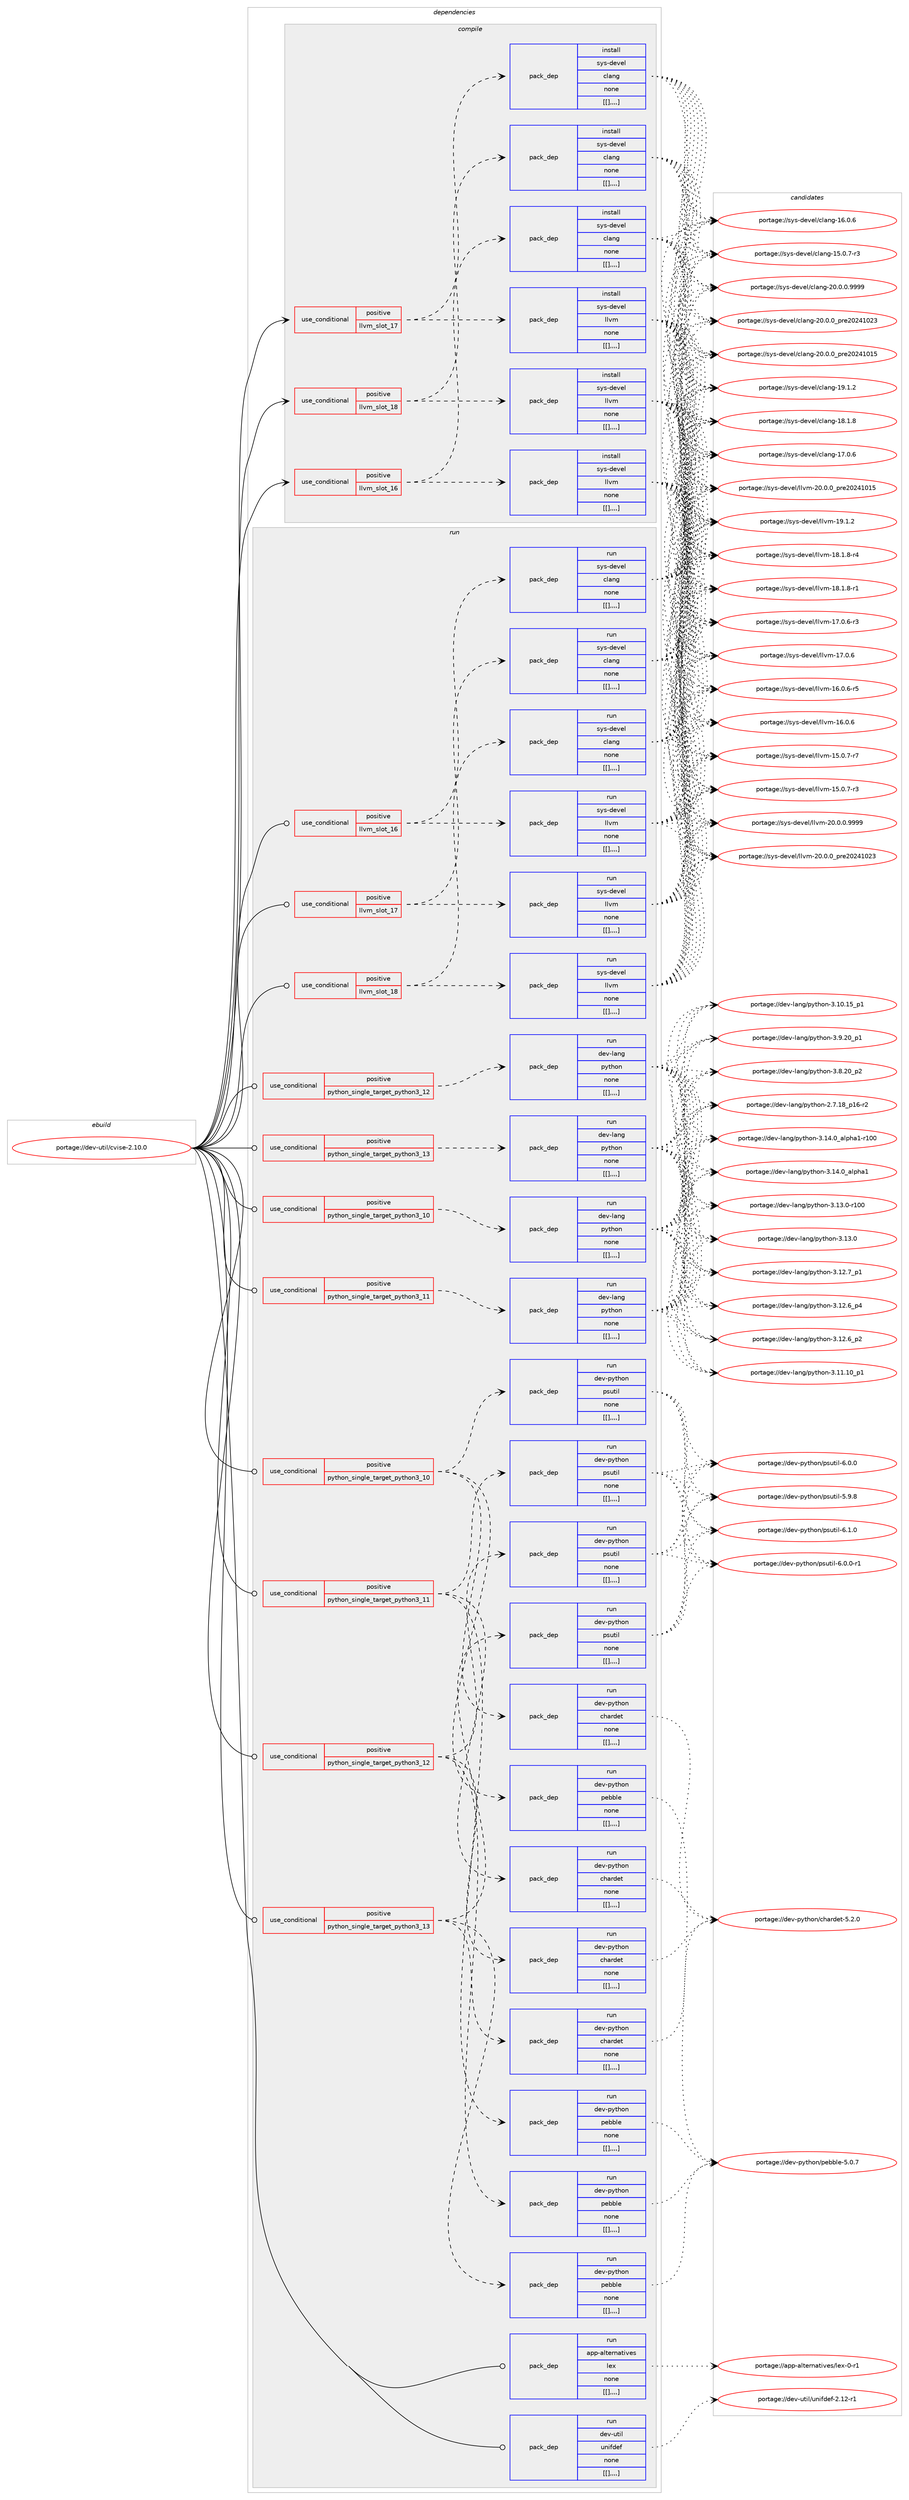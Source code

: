 digraph prolog {

# *************
# Graph options
# *************

newrank=true;
concentrate=true;
compound=true;
graph [rankdir=LR,fontname=Helvetica,fontsize=10,ranksep=1.5];#, ranksep=2.5, nodesep=0.2];
edge  [arrowhead=vee];
node  [fontname=Helvetica,fontsize=10];

# **********
# The ebuild
# **********

subgraph cluster_leftcol {
color=gray;
label=<<i>ebuild</i>>;
id [label="portage://dev-util/cvise-2.10.0", color=red, width=4, href="../dev-util/cvise-2.10.0.svg"];
}

# ****************
# The dependencies
# ****************

subgraph cluster_midcol {
color=gray;
label=<<i>dependencies</i>>;
subgraph cluster_compile {
fillcolor="#eeeeee";
style=filled;
label=<<i>compile</i>>;
subgraph cond64775 {
dependency225641 [label=<<TABLE BORDER="0" CELLBORDER="1" CELLSPACING="0" CELLPADDING="4"><TR><TD ROWSPAN="3" CELLPADDING="10">use_conditional</TD></TR><TR><TD>positive</TD></TR><TR><TD>llvm_slot_16</TD></TR></TABLE>>, shape=none, color=red];
subgraph pack159335 {
dependency225655 [label=<<TABLE BORDER="0" CELLBORDER="1" CELLSPACING="0" CELLPADDING="4" WIDTH="220"><TR><TD ROWSPAN="6" CELLPADDING="30">pack_dep</TD></TR><TR><TD WIDTH="110">install</TD></TR><TR><TD>sys-devel</TD></TR><TR><TD>clang</TD></TR><TR><TD>none</TD></TR><TR><TD>[[],,,,]</TD></TR></TABLE>>, shape=none, color=blue];
}
dependency225641:e -> dependency225655:w [weight=20,style="dashed",arrowhead="vee"];
subgraph pack159356 {
dependency225694 [label=<<TABLE BORDER="0" CELLBORDER="1" CELLSPACING="0" CELLPADDING="4" WIDTH="220"><TR><TD ROWSPAN="6" CELLPADDING="30">pack_dep</TD></TR><TR><TD WIDTH="110">install</TD></TR><TR><TD>sys-devel</TD></TR><TR><TD>llvm</TD></TR><TR><TD>none</TD></TR><TR><TD>[[],,,,]</TD></TR></TABLE>>, shape=none, color=blue];
}
dependency225641:e -> dependency225694:w [weight=20,style="dashed",arrowhead="vee"];
}
id:e -> dependency225641:w [weight=20,style="solid",arrowhead="vee"];
subgraph cond64838 {
dependency225716 [label=<<TABLE BORDER="0" CELLBORDER="1" CELLSPACING="0" CELLPADDING="4"><TR><TD ROWSPAN="3" CELLPADDING="10">use_conditional</TD></TR><TR><TD>positive</TD></TR><TR><TD>llvm_slot_17</TD></TR></TABLE>>, shape=none, color=red];
subgraph pack159401 {
dependency225799 [label=<<TABLE BORDER="0" CELLBORDER="1" CELLSPACING="0" CELLPADDING="4" WIDTH="220"><TR><TD ROWSPAN="6" CELLPADDING="30">pack_dep</TD></TR><TR><TD WIDTH="110">install</TD></TR><TR><TD>sys-devel</TD></TR><TR><TD>clang</TD></TR><TR><TD>none</TD></TR><TR><TD>[[],,,,]</TD></TR></TABLE>>, shape=none, color=blue];
}
dependency225716:e -> dependency225799:w [weight=20,style="dashed",arrowhead="vee"];
subgraph pack159435 {
dependency225829 [label=<<TABLE BORDER="0" CELLBORDER="1" CELLSPACING="0" CELLPADDING="4" WIDTH="220"><TR><TD ROWSPAN="6" CELLPADDING="30">pack_dep</TD></TR><TR><TD WIDTH="110">install</TD></TR><TR><TD>sys-devel</TD></TR><TR><TD>llvm</TD></TR><TR><TD>none</TD></TR><TR><TD>[[],,,,]</TD></TR></TABLE>>, shape=none, color=blue];
}
dependency225716:e -> dependency225829:w [weight=20,style="dashed",arrowhead="vee"];
}
id:e -> dependency225716:w [weight=20,style="solid",arrowhead="vee"];
subgraph cond64892 {
dependency225853 [label=<<TABLE BORDER="0" CELLBORDER="1" CELLSPACING="0" CELLPADDING="4"><TR><TD ROWSPAN="3" CELLPADDING="10">use_conditional</TD></TR><TR><TD>positive</TD></TR><TR><TD>llvm_slot_18</TD></TR></TABLE>>, shape=none, color=red];
subgraph pack159462 {
dependency225874 [label=<<TABLE BORDER="0" CELLBORDER="1" CELLSPACING="0" CELLPADDING="4" WIDTH="220"><TR><TD ROWSPAN="6" CELLPADDING="30">pack_dep</TD></TR><TR><TD WIDTH="110">install</TD></TR><TR><TD>sys-devel</TD></TR><TR><TD>clang</TD></TR><TR><TD>none</TD></TR><TR><TD>[[],,,,]</TD></TR></TABLE>>, shape=none, color=blue];
}
dependency225853:e -> dependency225874:w [weight=20,style="dashed",arrowhead="vee"];
subgraph pack159506 {
dependency225952 [label=<<TABLE BORDER="0" CELLBORDER="1" CELLSPACING="0" CELLPADDING="4" WIDTH="220"><TR><TD ROWSPAN="6" CELLPADDING="30">pack_dep</TD></TR><TR><TD WIDTH="110">install</TD></TR><TR><TD>sys-devel</TD></TR><TR><TD>llvm</TD></TR><TR><TD>none</TD></TR><TR><TD>[[],,,,]</TD></TR></TABLE>>, shape=none, color=blue];
}
dependency225853:e -> dependency225952:w [weight=20,style="dashed",arrowhead="vee"];
}
id:e -> dependency225853:w [weight=20,style="solid",arrowhead="vee"];
}
subgraph cluster_compileandrun {
fillcolor="#eeeeee";
style=filled;
label=<<i>compile and run</i>>;
}
subgraph cluster_run {
fillcolor="#eeeeee";
style=filled;
label=<<i>run</i>>;
subgraph cond64945 {
dependency225999 [label=<<TABLE BORDER="0" CELLBORDER="1" CELLSPACING="0" CELLPADDING="4"><TR><TD ROWSPAN="3" CELLPADDING="10">use_conditional</TD></TR><TR><TD>positive</TD></TR><TR><TD>llvm_slot_16</TD></TR></TABLE>>, shape=none, color=red];
subgraph pack159550 {
dependency226003 [label=<<TABLE BORDER="0" CELLBORDER="1" CELLSPACING="0" CELLPADDING="4" WIDTH="220"><TR><TD ROWSPAN="6" CELLPADDING="30">pack_dep</TD></TR><TR><TD WIDTH="110">run</TD></TR><TR><TD>sys-devel</TD></TR><TR><TD>clang</TD></TR><TR><TD>none</TD></TR><TR><TD>[[],,,,]</TD></TR></TABLE>>, shape=none, color=blue];
}
dependency225999:e -> dependency226003:w [weight=20,style="dashed",arrowhead="vee"];
subgraph pack159569 {
dependency226018 [label=<<TABLE BORDER="0" CELLBORDER="1" CELLSPACING="0" CELLPADDING="4" WIDTH="220"><TR><TD ROWSPAN="6" CELLPADDING="30">pack_dep</TD></TR><TR><TD WIDTH="110">run</TD></TR><TR><TD>sys-devel</TD></TR><TR><TD>llvm</TD></TR><TR><TD>none</TD></TR><TR><TD>[[],,,,]</TD></TR></TABLE>>, shape=none, color=blue];
}
dependency225999:e -> dependency226018:w [weight=20,style="dashed",arrowhead="vee"];
}
id:e -> dependency225999:w [weight=20,style="solid",arrowhead="odot"];
subgraph cond64960 {
dependency226038 [label=<<TABLE BORDER="0" CELLBORDER="1" CELLSPACING="0" CELLPADDING="4"><TR><TD ROWSPAN="3" CELLPADDING="10">use_conditional</TD></TR><TR><TD>positive</TD></TR><TR><TD>llvm_slot_17</TD></TR></TABLE>>, shape=none, color=red];
subgraph pack159583 {
dependency226040 [label=<<TABLE BORDER="0" CELLBORDER="1" CELLSPACING="0" CELLPADDING="4" WIDTH="220"><TR><TD ROWSPAN="6" CELLPADDING="30">pack_dep</TD></TR><TR><TD WIDTH="110">run</TD></TR><TR><TD>sys-devel</TD></TR><TR><TD>clang</TD></TR><TR><TD>none</TD></TR><TR><TD>[[],,,,]</TD></TR></TABLE>>, shape=none, color=blue];
}
dependency226038:e -> dependency226040:w [weight=20,style="dashed",arrowhead="vee"];
subgraph pack159587 {
dependency226068 [label=<<TABLE BORDER="0" CELLBORDER="1" CELLSPACING="0" CELLPADDING="4" WIDTH="220"><TR><TD ROWSPAN="6" CELLPADDING="30">pack_dep</TD></TR><TR><TD WIDTH="110">run</TD></TR><TR><TD>sys-devel</TD></TR><TR><TD>llvm</TD></TR><TR><TD>none</TD></TR><TR><TD>[[],,,,]</TD></TR></TABLE>>, shape=none, color=blue];
}
dependency226038:e -> dependency226068:w [weight=20,style="dashed",arrowhead="vee"];
}
id:e -> dependency226038:w [weight=20,style="solid",arrowhead="odot"];
subgraph cond64975 {
dependency226127 [label=<<TABLE BORDER="0" CELLBORDER="1" CELLSPACING="0" CELLPADDING="4"><TR><TD ROWSPAN="3" CELLPADDING="10">use_conditional</TD></TR><TR><TD>positive</TD></TR><TR><TD>llvm_slot_18</TD></TR></TABLE>>, shape=none, color=red];
subgraph pack159659 {
dependency226161 [label=<<TABLE BORDER="0" CELLBORDER="1" CELLSPACING="0" CELLPADDING="4" WIDTH="220"><TR><TD ROWSPAN="6" CELLPADDING="30">pack_dep</TD></TR><TR><TD WIDTH="110">run</TD></TR><TR><TD>sys-devel</TD></TR><TR><TD>clang</TD></TR><TR><TD>none</TD></TR><TR><TD>[[],,,,]</TD></TR></TABLE>>, shape=none, color=blue];
}
dependency226127:e -> dependency226161:w [weight=20,style="dashed",arrowhead="vee"];
subgraph pack159697 {
dependency226226 [label=<<TABLE BORDER="0" CELLBORDER="1" CELLSPACING="0" CELLPADDING="4" WIDTH="220"><TR><TD ROWSPAN="6" CELLPADDING="30">pack_dep</TD></TR><TR><TD WIDTH="110">run</TD></TR><TR><TD>sys-devel</TD></TR><TR><TD>llvm</TD></TR><TR><TD>none</TD></TR><TR><TD>[[],,,,]</TD></TR></TABLE>>, shape=none, color=blue];
}
dependency226127:e -> dependency226226:w [weight=20,style="dashed",arrowhead="vee"];
}
id:e -> dependency226127:w [weight=20,style="solid",arrowhead="odot"];
subgraph cond65017 {
dependency226233 [label=<<TABLE BORDER="0" CELLBORDER="1" CELLSPACING="0" CELLPADDING="4"><TR><TD ROWSPAN="3" CELLPADDING="10">use_conditional</TD></TR><TR><TD>positive</TD></TR><TR><TD>python_single_target_python3_10</TD></TR></TABLE>>, shape=none, color=red];
subgraph pack159725 {
dependency226306 [label=<<TABLE BORDER="0" CELLBORDER="1" CELLSPACING="0" CELLPADDING="4" WIDTH="220"><TR><TD ROWSPAN="6" CELLPADDING="30">pack_dep</TD></TR><TR><TD WIDTH="110">run</TD></TR><TR><TD>dev-lang</TD></TR><TR><TD>python</TD></TR><TR><TD>none</TD></TR><TR><TD>[[],,,,]</TD></TR></TABLE>>, shape=none, color=blue];
}
dependency226233:e -> dependency226306:w [weight=20,style="dashed",arrowhead="vee"];
}
id:e -> dependency226233:w [weight=20,style="solid",arrowhead="odot"];
subgraph cond65047 {
dependency226324 [label=<<TABLE BORDER="0" CELLBORDER="1" CELLSPACING="0" CELLPADDING="4"><TR><TD ROWSPAN="3" CELLPADDING="10">use_conditional</TD></TR><TR><TD>positive</TD></TR><TR><TD>python_single_target_python3_10</TD></TR></TABLE>>, shape=none, color=red];
subgraph pack159770 {
dependency226332 [label=<<TABLE BORDER="0" CELLBORDER="1" CELLSPACING="0" CELLPADDING="4" WIDTH="220"><TR><TD ROWSPAN="6" CELLPADDING="30">pack_dep</TD></TR><TR><TD WIDTH="110">run</TD></TR><TR><TD>dev-python</TD></TR><TR><TD>chardet</TD></TR><TR><TD>none</TD></TR><TR><TD>[[],,,,]</TD></TR></TABLE>>, shape=none, color=blue];
}
dependency226324:e -> dependency226332:w [weight=20,style="dashed",arrowhead="vee"];
subgraph pack159774 {
dependency226352 [label=<<TABLE BORDER="0" CELLBORDER="1" CELLSPACING="0" CELLPADDING="4" WIDTH="220"><TR><TD ROWSPAN="6" CELLPADDING="30">pack_dep</TD></TR><TR><TD WIDTH="110">run</TD></TR><TR><TD>dev-python</TD></TR><TR><TD>pebble</TD></TR><TR><TD>none</TD></TR><TR><TD>[[],,,,]</TD></TR></TABLE>>, shape=none, color=blue];
}
dependency226324:e -> dependency226352:w [weight=20,style="dashed",arrowhead="vee"];
subgraph pack159790 {
dependency226361 [label=<<TABLE BORDER="0" CELLBORDER="1" CELLSPACING="0" CELLPADDING="4" WIDTH="220"><TR><TD ROWSPAN="6" CELLPADDING="30">pack_dep</TD></TR><TR><TD WIDTH="110">run</TD></TR><TR><TD>dev-python</TD></TR><TR><TD>psutil</TD></TR><TR><TD>none</TD></TR><TR><TD>[[],,,,]</TD></TR></TABLE>>, shape=none, color=blue];
}
dependency226324:e -> dependency226361:w [weight=20,style="dashed",arrowhead="vee"];
}
id:e -> dependency226324:w [weight=20,style="solid",arrowhead="odot"];
subgraph cond65067 {
dependency226366 [label=<<TABLE BORDER="0" CELLBORDER="1" CELLSPACING="0" CELLPADDING="4"><TR><TD ROWSPAN="3" CELLPADDING="10">use_conditional</TD></TR><TR><TD>positive</TD></TR><TR><TD>python_single_target_python3_11</TD></TR></TABLE>>, shape=none, color=red];
subgraph pack159797 {
dependency226399 [label=<<TABLE BORDER="0" CELLBORDER="1" CELLSPACING="0" CELLPADDING="4" WIDTH="220"><TR><TD ROWSPAN="6" CELLPADDING="30">pack_dep</TD></TR><TR><TD WIDTH="110">run</TD></TR><TR><TD>dev-lang</TD></TR><TR><TD>python</TD></TR><TR><TD>none</TD></TR><TR><TD>[[],,,,]</TD></TR></TABLE>>, shape=none, color=blue];
}
dependency226366:e -> dependency226399:w [weight=20,style="dashed",arrowhead="vee"];
}
id:e -> dependency226366:w [weight=20,style="solid",arrowhead="odot"];
subgraph cond65082 {
dependency226405 [label=<<TABLE BORDER="0" CELLBORDER="1" CELLSPACING="0" CELLPADDING="4"><TR><TD ROWSPAN="3" CELLPADDING="10">use_conditional</TD></TR><TR><TD>positive</TD></TR><TR><TD>python_single_target_python3_11</TD></TR></TABLE>>, shape=none, color=red];
subgraph pack159825 {
dependency226421 [label=<<TABLE BORDER="0" CELLBORDER="1" CELLSPACING="0" CELLPADDING="4" WIDTH="220"><TR><TD ROWSPAN="6" CELLPADDING="30">pack_dep</TD></TR><TR><TD WIDTH="110">run</TD></TR><TR><TD>dev-python</TD></TR><TR><TD>chardet</TD></TR><TR><TD>none</TD></TR><TR><TD>[[],,,,]</TD></TR></TABLE>>, shape=none, color=blue];
}
dependency226405:e -> dependency226421:w [weight=20,style="dashed",arrowhead="vee"];
subgraph pack159948 {
dependency226642 [label=<<TABLE BORDER="0" CELLBORDER="1" CELLSPACING="0" CELLPADDING="4" WIDTH="220"><TR><TD ROWSPAN="6" CELLPADDING="30">pack_dep</TD></TR><TR><TD WIDTH="110">run</TD></TR><TR><TD>dev-python</TD></TR><TR><TD>pebble</TD></TR><TR><TD>none</TD></TR><TR><TD>[[],,,,]</TD></TR></TABLE>>, shape=none, color=blue];
}
dependency226405:e -> dependency226642:w [weight=20,style="dashed",arrowhead="vee"];
subgraph pack160076 {
dependency226790 [label=<<TABLE BORDER="0" CELLBORDER="1" CELLSPACING="0" CELLPADDING="4" WIDTH="220"><TR><TD ROWSPAN="6" CELLPADDING="30">pack_dep</TD></TR><TR><TD WIDTH="110">run</TD></TR><TR><TD>dev-python</TD></TR><TR><TD>psutil</TD></TR><TR><TD>none</TD></TR><TR><TD>[[],,,,]</TD></TR></TABLE>>, shape=none, color=blue];
}
dependency226405:e -> dependency226790:w [weight=20,style="dashed",arrowhead="vee"];
}
id:e -> dependency226405:w [weight=20,style="solid",arrowhead="odot"];
subgraph cond65202 {
dependency226794 [label=<<TABLE BORDER="0" CELLBORDER="1" CELLSPACING="0" CELLPADDING="4"><TR><TD ROWSPAN="3" CELLPADDING="10">use_conditional</TD></TR><TR><TD>positive</TD></TR><TR><TD>python_single_target_python3_12</TD></TR></TABLE>>, shape=none, color=red];
subgraph pack160091 {
dependency226822 [label=<<TABLE BORDER="0" CELLBORDER="1" CELLSPACING="0" CELLPADDING="4" WIDTH="220"><TR><TD ROWSPAN="6" CELLPADDING="30">pack_dep</TD></TR><TR><TD WIDTH="110">run</TD></TR><TR><TD>dev-lang</TD></TR><TR><TD>python</TD></TR><TR><TD>none</TD></TR><TR><TD>[[],,,,]</TD></TR></TABLE>>, shape=none, color=blue];
}
dependency226794:e -> dependency226822:w [weight=20,style="dashed",arrowhead="vee"];
}
id:e -> dependency226794:w [weight=20,style="solid",arrowhead="odot"];
subgraph cond65213 {
dependency226896 [label=<<TABLE BORDER="0" CELLBORDER="1" CELLSPACING="0" CELLPADDING="4"><TR><TD ROWSPAN="3" CELLPADDING="10">use_conditional</TD></TR><TR><TD>positive</TD></TR><TR><TD>python_single_target_python3_12</TD></TR></TABLE>>, shape=none, color=red];
subgraph pack160185 {
dependency226945 [label=<<TABLE BORDER="0" CELLBORDER="1" CELLSPACING="0" CELLPADDING="4" WIDTH="220"><TR><TD ROWSPAN="6" CELLPADDING="30">pack_dep</TD></TR><TR><TD WIDTH="110">run</TD></TR><TR><TD>dev-python</TD></TR><TR><TD>chardet</TD></TR><TR><TD>none</TD></TR><TR><TD>[[],,,,]</TD></TR></TABLE>>, shape=none, color=blue];
}
dependency226896:e -> dependency226945:w [weight=20,style="dashed",arrowhead="vee"];
subgraph pack160189 {
dependency226951 [label=<<TABLE BORDER="0" CELLBORDER="1" CELLSPACING="0" CELLPADDING="4" WIDTH="220"><TR><TD ROWSPAN="6" CELLPADDING="30">pack_dep</TD></TR><TR><TD WIDTH="110">run</TD></TR><TR><TD>dev-python</TD></TR><TR><TD>pebble</TD></TR><TR><TD>none</TD></TR><TR><TD>[[],,,,]</TD></TR></TABLE>>, shape=none, color=blue];
}
dependency226896:e -> dependency226951:w [weight=20,style="dashed",arrowhead="vee"];
subgraph pack160194 {
dependency227007 [label=<<TABLE BORDER="0" CELLBORDER="1" CELLSPACING="0" CELLPADDING="4" WIDTH="220"><TR><TD ROWSPAN="6" CELLPADDING="30">pack_dep</TD></TR><TR><TD WIDTH="110">run</TD></TR><TR><TD>dev-python</TD></TR><TR><TD>psutil</TD></TR><TR><TD>none</TD></TR><TR><TD>[[],,,,]</TD></TR></TABLE>>, shape=none, color=blue];
}
dependency226896:e -> dependency227007:w [weight=20,style="dashed",arrowhead="vee"];
}
id:e -> dependency226896:w [weight=20,style="solid",arrowhead="odot"];
subgraph cond65279 {
dependency227030 [label=<<TABLE BORDER="0" CELLBORDER="1" CELLSPACING="0" CELLPADDING="4"><TR><TD ROWSPAN="3" CELLPADDING="10">use_conditional</TD></TR><TR><TD>positive</TD></TR><TR><TD>python_single_target_python3_13</TD></TR></TABLE>>, shape=none, color=red];
subgraph pack160256 {
dependency227103 [label=<<TABLE BORDER="0" CELLBORDER="1" CELLSPACING="0" CELLPADDING="4" WIDTH="220"><TR><TD ROWSPAN="6" CELLPADDING="30">pack_dep</TD></TR><TR><TD WIDTH="110">run</TD></TR><TR><TD>dev-lang</TD></TR><TR><TD>python</TD></TR><TR><TD>none</TD></TR><TR><TD>[[],,,,]</TD></TR></TABLE>>, shape=none, color=blue];
}
dependency227030:e -> dependency227103:w [weight=20,style="dashed",arrowhead="vee"];
}
id:e -> dependency227030:w [weight=20,style="solid",arrowhead="odot"];
subgraph cond65317 {
dependency227106 [label=<<TABLE BORDER="0" CELLBORDER="1" CELLSPACING="0" CELLPADDING="4"><TR><TD ROWSPAN="3" CELLPADDING="10">use_conditional</TD></TR><TR><TD>positive</TD></TR><TR><TD>python_single_target_python3_13</TD></TR></TABLE>>, shape=none, color=red];
subgraph pack160305 {
dependency227166 [label=<<TABLE BORDER="0" CELLBORDER="1" CELLSPACING="0" CELLPADDING="4" WIDTH="220"><TR><TD ROWSPAN="6" CELLPADDING="30">pack_dep</TD></TR><TR><TD WIDTH="110">run</TD></TR><TR><TD>dev-python</TD></TR><TR><TD>chardet</TD></TR><TR><TD>none</TD></TR><TR><TD>[[],,,,]</TD></TR></TABLE>>, shape=none, color=blue];
}
dependency227106:e -> dependency227166:w [weight=20,style="dashed",arrowhead="vee"];
subgraph pack160333 {
dependency227172 [label=<<TABLE BORDER="0" CELLBORDER="1" CELLSPACING="0" CELLPADDING="4" WIDTH="220"><TR><TD ROWSPAN="6" CELLPADDING="30">pack_dep</TD></TR><TR><TD WIDTH="110">run</TD></TR><TR><TD>dev-python</TD></TR><TR><TD>pebble</TD></TR><TR><TD>none</TD></TR><TR><TD>[[],,,,]</TD></TR></TABLE>>, shape=none, color=blue];
}
dependency227106:e -> dependency227172:w [weight=20,style="dashed",arrowhead="vee"];
subgraph pack160336 {
dependency227196 [label=<<TABLE BORDER="0" CELLBORDER="1" CELLSPACING="0" CELLPADDING="4" WIDTH="220"><TR><TD ROWSPAN="6" CELLPADDING="30">pack_dep</TD></TR><TR><TD WIDTH="110">run</TD></TR><TR><TD>dev-python</TD></TR><TR><TD>psutil</TD></TR><TR><TD>none</TD></TR><TR><TD>[[],,,,]</TD></TR></TABLE>>, shape=none, color=blue];
}
dependency227106:e -> dependency227196:w [weight=20,style="dashed",arrowhead="vee"];
}
id:e -> dependency227106:w [weight=20,style="solid",arrowhead="odot"];
subgraph pack160350 {
dependency227250 [label=<<TABLE BORDER="0" CELLBORDER="1" CELLSPACING="0" CELLPADDING="4" WIDTH="220"><TR><TD ROWSPAN="6" CELLPADDING="30">pack_dep</TD></TR><TR><TD WIDTH="110">run</TD></TR><TR><TD>app-alternatives</TD></TR><TR><TD>lex</TD></TR><TR><TD>none</TD></TR><TR><TD>[[],,,,]</TD></TR></TABLE>>, shape=none, color=blue];
}
id:e -> dependency227250:w [weight=20,style="solid",arrowhead="odot"];
subgraph pack160395 {
dependency227265 [label=<<TABLE BORDER="0" CELLBORDER="1" CELLSPACING="0" CELLPADDING="4" WIDTH="220"><TR><TD ROWSPAN="6" CELLPADDING="30">pack_dep</TD></TR><TR><TD WIDTH="110">run</TD></TR><TR><TD>dev-util</TD></TR><TR><TD>unifdef</TD></TR><TR><TD>none</TD></TR><TR><TD>[[],,,,]</TD></TR></TABLE>>, shape=none, color=blue];
}
id:e -> dependency227265:w [weight=20,style="solid",arrowhead="odot"];
}
}

# **************
# The candidates
# **************

subgraph cluster_choices {
rank=same;
color=gray;
label=<<i>candidates</i>>;

subgraph choice160042 {
color=black;
nodesep=1;
choice11512111545100101118101108479910897110103455048464846484657575757 [label="portage://sys-devel/clang-20.0.0.9999", color=red, width=4,href="../sys-devel/clang-20.0.0.9999.svg"];
choice1151211154510010111810110847991089711010345504846484648951121141015048505249485051 [label="portage://sys-devel/clang-20.0.0_pre20241023", color=red, width=4,href="../sys-devel/clang-20.0.0_pre20241023.svg"];
choice1151211154510010111810110847991089711010345504846484648951121141015048505249484953 [label="portage://sys-devel/clang-20.0.0_pre20241015", color=red, width=4,href="../sys-devel/clang-20.0.0_pre20241015.svg"];
choice1151211154510010111810110847991089711010345495746494650 [label="portage://sys-devel/clang-19.1.2", color=red, width=4,href="../sys-devel/clang-19.1.2.svg"];
choice1151211154510010111810110847991089711010345495646494656 [label="portage://sys-devel/clang-18.1.8", color=red, width=4,href="../sys-devel/clang-18.1.8.svg"];
choice1151211154510010111810110847991089711010345495546484654 [label="portage://sys-devel/clang-17.0.6", color=red, width=4,href="../sys-devel/clang-17.0.6.svg"];
choice1151211154510010111810110847991089711010345495446484654 [label="portage://sys-devel/clang-16.0.6", color=red, width=4,href="../sys-devel/clang-16.0.6.svg"];
choice11512111545100101118101108479910897110103454953464846554511451 [label="portage://sys-devel/clang-15.0.7-r3", color=red, width=4,href="../sys-devel/clang-15.0.7-r3.svg"];
dependency225655:e -> choice11512111545100101118101108479910897110103455048464846484657575757:w [style=dotted,weight="100"];
dependency225655:e -> choice1151211154510010111810110847991089711010345504846484648951121141015048505249485051:w [style=dotted,weight="100"];
dependency225655:e -> choice1151211154510010111810110847991089711010345504846484648951121141015048505249484953:w [style=dotted,weight="100"];
dependency225655:e -> choice1151211154510010111810110847991089711010345495746494650:w [style=dotted,weight="100"];
dependency225655:e -> choice1151211154510010111810110847991089711010345495646494656:w [style=dotted,weight="100"];
dependency225655:e -> choice1151211154510010111810110847991089711010345495546484654:w [style=dotted,weight="100"];
dependency225655:e -> choice1151211154510010111810110847991089711010345495446484654:w [style=dotted,weight="100"];
dependency225655:e -> choice11512111545100101118101108479910897110103454953464846554511451:w [style=dotted,weight="100"];
}
subgraph choice160044 {
color=black;
nodesep=1;
choice1151211154510010111810110847108108118109455048464846484657575757 [label="portage://sys-devel/llvm-20.0.0.9999", color=red, width=4,href="../sys-devel/llvm-20.0.0.9999.svg"];
choice115121115451001011181011084710810811810945504846484648951121141015048505249485051 [label="portage://sys-devel/llvm-20.0.0_pre20241023", color=red, width=4,href="../sys-devel/llvm-20.0.0_pre20241023.svg"];
choice115121115451001011181011084710810811810945504846484648951121141015048505249484953 [label="portage://sys-devel/llvm-20.0.0_pre20241015", color=red, width=4,href="../sys-devel/llvm-20.0.0_pre20241015.svg"];
choice115121115451001011181011084710810811810945495746494650 [label="portage://sys-devel/llvm-19.1.2", color=red, width=4,href="../sys-devel/llvm-19.1.2.svg"];
choice1151211154510010111810110847108108118109454956464946564511452 [label="portage://sys-devel/llvm-18.1.8-r4", color=red, width=4,href="../sys-devel/llvm-18.1.8-r4.svg"];
choice1151211154510010111810110847108108118109454956464946564511449 [label="portage://sys-devel/llvm-18.1.8-r1", color=red, width=4,href="../sys-devel/llvm-18.1.8-r1.svg"];
choice1151211154510010111810110847108108118109454955464846544511451 [label="portage://sys-devel/llvm-17.0.6-r3", color=red, width=4,href="../sys-devel/llvm-17.0.6-r3.svg"];
choice115121115451001011181011084710810811810945495546484654 [label="portage://sys-devel/llvm-17.0.6", color=red, width=4,href="../sys-devel/llvm-17.0.6.svg"];
choice1151211154510010111810110847108108118109454954464846544511453 [label="portage://sys-devel/llvm-16.0.6-r5", color=red, width=4,href="../sys-devel/llvm-16.0.6-r5.svg"];
choice115121115451001011181011084710810811810945495446484654 [label="portage://sys-devel/llvm-16.0.6", color=red, width=4,href="../sys-devel/llvm-16.0.6.svg"];
choice1151211154510010111810110847108108118109454953464846554511455 [label="portage://sys-devel/llvm-15.0.7-r7", color=red, width=4,href="../sys-devel/llvm-15.0.7-r7.svg"];
choice1151211154510010111810110847108108118109454953464846554511451 [label="portage://sys-devel/llvm-15.0.7-r3", color=red, width=4,href="../sys-devel/llvm-15.0.7-r3.svg"];
dependency225694:e -> choice1151211154510010111810110847108108118109455048464846484657575757:w [style=dotted,weight="100"];
dependency225694:e -> choice115121115451001011181011084710810811810945504846484648951121141015048505249485051:w [style=dotted,weight="100"];
dependency225694:e -> choice115121115451001011181011084710810811810945504846484648951121141015048505249484953:w [style=dotted,weight="100"];
dependency225694:e -> choice115121115451001011181011084710810811810945495746494650:w [style=dotted,weight="100"];
dependency225694:e -> choice1151211154510010111810110847108108118109454956464946564511452:w [style=dotted,weight="100"];
dependency225694:e -> choice1151211154510010111810110847108108118109454956464946564511449:w [style=dotted,weight="100"];
dependency225694:e -> choice1151211154510010111810110847108108118109454955464846544511451:w [style=dotted,weight="100"];
dependency225694:e -> choice115121115451001011181011084710810811810945495546484654:w [style=dotted,weight="100"];
dependency225694:e -> choice1151211154510010111810110847108108118109454954464846544511453:w [style=dotted,weight="100"];
dependency225694:e -> choice115121115451001011181011084710810811810945495446484654:w [style=dotted,weight="100"];
dependency225694:e -> choice1151211154510010111810110847108108118109454953464846554511455:w [style=dotted,weight="100"];
dependency225694:e -> choice1151211154510010111810110847108108118109454953464846554511451:w [style=dotted,weight="100"];
}
subgraph choice160059 {
color=black;
nodesep=1;
choice11512111545100101118101108479910897110103455048464846484657575757 [label="portage://sys-devel/clang-20.0.0.9999", color=red, width=4,href="../sys-devel/clang-20.0.0.9999.svg"];
choice1151211154510010111810110847991089711010345504846484648951121141015048505249485051 [label="portage://sys-devel/clang-20.0.0_pre20241023", color=red, width=4,href="../sys-devel/clang-20.0.0_pre20241023.svg"];
choice1151211154510010111810110847991089711010345504846484648951121141015048505249484953 [label="portage://sys-devel/clang-20.0.0_pre20241015", color=red, width=4,href="../sys-devel/clang-20.0.0_pre20241015.svg"];
choice1151211154510010111810110847991089711010345495746494650 [label="portage://sys-devel/clang-19.1.2", color=red, width=4,href="../sys-devel/clang-19.1.2.svg"];
choice1151211154510010111810110847991089711010345495646494656 [label="portage://sys-devel/clang-18.1.8", color=red, width=4,href="../sys-devel/clang-18.1.8.svg"];
choice1151211154510010111810110847991089711010345495546484654 [label="portage://sys-devel/clang-17.0.6", color=red, width=4,href="../sys-devel/clang-17.0.6.svg"];
choice1151211154510010111810110847991089711010345495446484654 [label="portage://sys-devel/clang-16.0.6", color=red, width=4,href="../sys-devel/clang-16.0.6.svg"];
choice11512111545100101118101108479910897110103454953464846554511451 [label="portage://sys-devel/clang-15.0.7-r3", color=red, width=4,href="../sys-devel/clang-15.0.7-r3.svg"];
dependency225799:e -> choice11512111545100101118101108479910897110103455048464846484657575757:w [style=dotted,weight="100"];
dependency225799:e -> choice1151211154510010111810110847991089711010345504846484648951121141015048505249485051:w [style=dotted,weight="100"];
dependency225799:e -> choice1151211154510010111810110847991089711010345504846484648951121141015048505249484953:w [style=dotted,weight="100"];
dependency225799:e -> choice1151211154510010111810110847991089711010345495746494650:w [style=dotted,weight="100"];
dependency225799:e -> choice1151211154510010111810110847991089711010345495646494656:w [style=dotted,weight="100"];
dependency225799:e -> choice1151211154510010111810110847991089711010345495546484654:w [style=dotted,weight="100"];
dependency225799:e -> choice1151211154510010111810110847991089711010345495446484654:w [style=dotted,weight="100"];
dependency225799:e -> choice11512111545100101118101108479910897110103454953464846554511451:w [style=dotted,weight="100"];
}
subgraph choice160067 {
color=black;
nodesep=1;
choice1151211154510010111810110847108108118109455048464846484657575757 [label="portage://sys-devel/llvm-20.0.0.9999", color=red, width=4,href="../sys-devel/llvm-20.0.0.9999.svg"];
choice115121115451001011181011084710810811810945504846484648951121141015048505249485051 [label="portage://sys-devel/llvm-20.0.0_pre20241023", color=red, width=4,href="../sys-devel/llvm-20.0.0_pre20241023.svg"];
choice115121115451001011181011084710810811810945504846484648951121141015048505249484953 [label="portage://sys-devel/llvm-20.0.0_pre20241015", color=red, width=4,href="../sys-devel/llvm-20.0.0_pre20241015.svg"];
choice115121115451001011181011084710810811810945495746494650 [label="portage://sys-devel/llvm-19.1.2", color=red, width=4,href="../sys-devel/llvm-19.1.2.svg"];
choice1151211154510010111810110847108108118109454956464946564511452 [label="portage://sys-devel/llvm-18.1.8-r4", color=red, width=4,href="../sys-devel/llvm-18.1.8-r4.svg"];
choice1151211154510010111810110847108108118109454956464946564511449 [label="portage://sys-devel/llvm-18.1.8-r1", color=red, width=4,href="../sys-devel/llvm-18.1.8-r1.svg"];
choice1151211154510010111810110847108108118109454955464846544511451 [label="portage://sys-devel/llvm-17.0.6-r3", color=red, width=4,href="../sys-devel/llvm-17.0.6-r3.svg"];
choice115121115451001011181011084710810811810945495546484654 [label="portage://sys-devel/llvm-17.0.6", color=red, width=4,href="../sys-devel/llvm-17.0.6.svg"];
choice1151211154510010111810110847108108118109454954464846544511453 [label="portage://sys-devel/llvm-16.0.6-r5", color=red, width=4,href="../sys-devel/llvm-16.0.6-r5.svg"];
choice115121115451001011181011084710810811810945495446484654 [label="portage://sys-devel/llvm-16.0.6", color=red, width=4,href="../sys-devel/llvm-16.0.6.svg"];
choice1151211154510010111810110847108108118109454953464846554511455 [label="portage://sys-devel/llvm-15.0.7-r7", color=red, width=4,href="../sys-devel/llvm-15.0.7-r7.svg"];
choice1151211154510010111810110847108108118109454953464846554511451 [label="portage://sys-devel/llvm-15.0.7-r3", color=red, width=4,href="../sys-devel/llvm-15.0.7-r3.svg"];
dependency225829:e -> choice1151211154510010111810110847108108118109455048464846484657575757:w [style=dotted,weight="100"];
dependency225829:e -> choice115121115451001011181011084710810811810945504846484648951121141015048505249485051:w [style=dotted,weight="100"];
dependency225829:e -> choice115121115451001011181011084710810811810945504846484648951121141015048505249484953:w [style=dotted,weight="100"];
dependency225829:e -> choice115121115451001011181011084710810811810945495746494650:w [style=dotted,weight="100"];
dependency225829:e -> choice1151211154510010111810110847108108118109454956464946564511452:w [style=dotted,weight="100"];
dependency225829:e -> choice1151211154510010111810110847108108118109454956464946564511449:w [style=dotted,weight="100"];
dependency225829:e -> choice1151211154510010111810110847108108118109454955464846544511451:w [style=dotted,weight="100"];
dependency225829:e -> choice115121115451001011181011084710810811810945495546484654:w [style=dotted,weight="100"];
dependency225829:e -> choice1151211154510010111810110847108108118109454954464846544511453:w [style=dotted,weight="100"];
dependency225829:e -> choice115121115451001011181011084710810811810945495446484654:w [style=dotted,weight="100"];
dependency225829:e -> choice1151211154510010111810110847108108118109454953464846554511455:w [style=dotted,weight="100"];
dependency225829:e -> choice1151211154510010111810110847108108118109454953464846554511451:w [style=dotted,weight="100"];
}
subgraph choice160074 {
color=black;
nodesep=1;
choice11512111545100101118101108479910897110103455048464846484657575757 [label="portage://sys-devel/clang-20.0.0.9999", color=red, width=4,href="../sys-devel/clang-20.0.0.9999.svg"];
choice1151211154510010111810110847991089711010345504846484648951121141015048505249485051 [label="portage://sys-devel/clang-20.0.0_pre20241023", color=red, width=4,href="../sys-devel/clang-20.0.0_pre20241023.svg"];
choice1151211154510010111810110847991089711010345504846484648951121141015048505249484953 [label="portage://sys-devel/clang-20.0.0_pre20241015", color=red, width=4,href="../sys-devel/clang-20.0.0_pre20241015.svg"];
choice1151211154510010111810110847991089711010345495746494650 [label="portage://sys-devel/clang-19.1.2", color=red, width=4,href="../sys-devel/clang-19.1.2.svg"];
choice1151211154510010111810110847991089711010345495646494656 [label="portage://sys-devel/clang-18.1.8", color=red, width=4,href="../sys-devel/clang-18.1.8.svg"];
choice1151211154510010111810110847991089711010345495546484654 [label="portage://sys-devel/clang-17.0.6", color=red, width=4,href="../sys-devel/clang-17.0.6.svg"];
choice1151211154510010111810110847991089711010345495446484654 [label="portage://sys-devel/clang-16.0.6", color=red, width=4,href="../sys-devel/clang-16.0.6.svg"];
choice11512111545100101118101108479910897110103454953464846554511451 [label="portage://sys-devel/clang-15.0.7-r3", color=red, width=4,href="../sys-devel/clang-15.0.7-r3.svg"];
dependency225874:e -> choice11512111545100101118101108479910897110103455048464846484657575757:w [style=dotted,weight="100"];
dependency225874:e -> choice1151211154510010111810110847991089711010345504846484648951121141015048505249485051:w [style=dotted,weight="100"];
dependency225874:e -> choice1151211154510010111810110847991089711010345504846484648951121141015048505249484953:w [style=dotted,weight="100"];
dependency225874:e -> choice1151211154510010111810110847991089711010345495746494650:w [style=dotted,weight="100"];
dependency225874:e -> choice1151211154510010111810110847991089711010345495646494656:w [style=dotted,weight="100"];
dependency225874:e -> choice1151211154510010111810110847991089711010345495546484654:w [style=dotted,weight="100"];
dependency225874:e -> choice1151211154510010111810110847991089711010345495446484654:w [style=dotted,weight="100"];
dependency225874:e -> choice11512111545100101118101108479910897110103454953464846554511451:w [style=dotted,weight="100"];
}
subgraph choice160181 {
color=black;
nodesep=1;
choice1151211154510010111810110847108108118109455048464846484657575757 [label="portage://sys-devel/llvm-20.0.0.9999", color=red, width=4,href="../sys-devel/llvm-20.0.0.9999.svg"];
choice115121115451001011181011084710810811810945504846484648951121141015048505249485051 [label="portage://sys-devel/llvm-20.0.0_pre20241023", color=red, width=4,href="../sys-devel/llvm-20.0.0_pre20241023.svg"];
choice115121115451001011181011084710810811810945504846484648951121141015048505249484953 [label="portage://sys-devel/llvm-20.0.0_pre20241015", color=red, width=4,href="../sys-devel/llvm-20.0.0_pre20241015.svg"];
choice115121115451001011181011084710810811810945495746494650 [label="portage://sys-devel/llvm-19.1.2", color=red, width=4,href="../sys-devel/llvm-19.1.2.svg"];
choice1151211154510010111810110847108108118109454956464946564511452 [label="portage://sys-devel/llvm-18.1.8-r4", color=red, width=4,href="../sys-devel/llvm-18.1.8-r4.svg"];
choice1151211154510010111810110847108108118109454956464946564511449 [label="portage://sys-devel/llvm-18.1.8-r1", color=red, width=4,href="../sys-devel/llvm-18.1.8-r1.svg"];
choice1151211154510010111810110847108108118109454955464846544511451 [label="portage://sys-devel/llvm-17.0.6-r3", color=red, width=4,href="../sys-devel/llvm-17.0.6-r3.svg"];
choice115121115451001011181011084710810811810945495546484654 [label="portage://sys-devel/llvm-17.0.6", color=red, width=4,href="../sys-devel/llvm-17.0.6.svg"];
choice1151211154510010111810110847108108118109454954464846544511453 [label="portage://sys-devel/llvm-16.0.6-r5", color=red, width=4,href="../sys-devel/llvm-16.0.6-r5.svg"];
choice115121115451001011181011084710810811810945495446484654 [label="portage://sys-devel/llvm-16.0.6", color=red, width=4,href="../sys-devel/llvm-16.0.6.svg"];
choice1151211154510010111810110847108108118109454953464846554511455 [label="portage://sys-devel/llvm-15.0.7-r7", color=red, width=4,href="../sys-devel/llvm-15.0.7-r7.svg"];
choice1151211154510010111810110847108108118109454953464846554511451 [label="portage://sys-devel/llvm-15.0.7-r3", color=red, width=4,href="../sys-devel/llvm-15.0.7-r3.svg"];
dependency225952:e -> choice1151211154510010111810110847108108118109455048464846484657575757:w [style=dotted,weight="100"];
dependency225952:e -> choice115121115451001011181011084710810811810945504846484648951121141015048505249485051:w [style=dotted,weight="100"];
dependency225952:e -> choice115121115451001011181011084710810811810945504846484648951121141015048505249484953:w [style=dotted,weight="100"];
dependency225952:e -> choice115121115451001011181011084710810811810945495746494650:w [style=dotted,weight="100"];
dependency225952:e -> choice1151211154510010111810110847108108118109454956464946564511452:w [style=dotted,weight="100"];
dependency225952:e -> choice1151211154510010111810110847108108118109454956464946564511449:w [style=dotted,weight="100"];
dependency225952:e -> choice1151211154510010111810110847108108118109454955464846544511451:w [style=dotted,weight="100"];
dependency225952:e -> choice115121115451001011181011084710810811810945495546484654:w [style=dotted,weight="100"];
dependency225952:e -> choice1151211154510010111810110847108108118109454954464846544511453:w [style=dotted,weight="100"];
dependency225952:e -> choice115121115451001011181011084710810811810945495446484654:w [style=dotted,weight="100"];
dependency225952:e -> choice1151211154510010111810110847108108118109454953464846554511455:w [style=dotted,weight="100"];
dependency225952:e -> choice1151211154510010111810110847108108118109454953464846554511451:w [style=dotted,weight="100"];
}
subgraph choice160187 {
color=black;
nodesep=1;
choice11512111545100101118101108479910897110103455048464846484657575757 [label="portage://sys-devel/clang-20.0.0.9999", color=red, width=4,href="../sys-devel/clang-20.0.0.9999.svg"];
choice1151211154510010111810110847991089711010345504846484648951121141015048505249485051 [label="portage://sys-devel/clang-20.0.0_pre20241023", color=red, width=4,href="../sys-devel/clang-20.0.0_pre20241023.svg"];
choice1151211154510010111810110847991089711010345504846484648951121141015048505249484953 [label="portage://sys-devel/clang-20.0.0_pre20241015", color=red, width=4,href="../sys-devel/clang-20.0.0_pre20241015.svg"];
choice1151211154510010111810110847991089711010345495746494650 [label="portage://sys-devel/clang-19.1.2", color=red, width=4,href="../sys-devel/clang-19.1.2.svg"];
choice1151211154510010111810110847991089711010345495646494656 [label="portage://sys-devel/clang-18.1.8", color=red, width=4,href="../sys-devel/clang-18.1.8.svg"];
choice1151211154510010111810110847991089711010345495546484654 [label="portage://sys-devel/clang-17.0.6", color=red, width=4,href="../sys-devel/clang-17.0.6.svg"];
choice1151211154510010111810110847991089711010345495446484654 [label="portage://sys-devel/clang-16.0.6", color=red, width=4,href="../sys-devel/clang-16.0.6.svg"];
choice11512111545100101118101108479910897110103454953464846554511451 [label="portage://sys-devel/clang-15.0.7-r3", color=red, width=4,href="../sys-devel/clang-15.0.7-r3.svg"];
dependency226003:e -> choice11512111545100101118101108479910897110103455048464846484657575757:w [style=dotted,weight="100"];
dependency226003:e -> choice1151211154510010111810110847991089711010345504846484648951121141015048505249485051:w [style=dotted,weight="100"];
dependency226003:e -> choice1151211154510010111810110847991089711010345504846484648951121141015048505249484953:w [style=dotted,weight="100"];
dependency226003:e -> choice1151211154510010111810110847991089711010345495746494650:w [style=dotted,weight="100"];
dependency226003:e -> choice1151211154510010111810110847991089711010345495646494656:w [style=dotted,weight="100"];
dependency226003:e -> choice1151211154510010111810110847991089711010345495546484654:w [style=dotted,weight="100"];
dependency226003:e -> choice1151211154510010111810110847991089711010345495446484654:w [style=dotted,weight="100"];
dependency226003:e -> choice11512111545100101118101108479910897110103454953464846554511451:w [style=dotted,weight="100"];
}
subgraph choice160194 {
color=black;
nodesep=1;
choice1151211154510010111810110847108108118109455048464846484657575757 [label="portage://sys-devel/llvm-20.0.0.9999", color=red, width=4,href="../sys-devel/llvm-20.0.0.9999.svg"];
choice115121115451001011181011084710810811810945504846484648951121141015048505249485051 [label="portage://sys-devel/llvm-20.0.0_pre20241023", color=red, width=4,href="../sys-devel/llvm-20.0.0_pre20241023.svg"];
choice115121115451001011181011084710810811810945504846484648951121141015048505249484953 [label="portage://sys-devel/llvm-20.0.0_pre20241015", color=red, width=4,href="../sys-devel/llvm-20.0.0_pre20241015.svg"];
choice115121115451001011181011084710810811810945495746494650 [label="portage://sys-devel/llvm-19.1.2", color=red, width=4,href="../sys-devel/llvm-19.1.2.svg"];
choice1151211154510010111810110847108108118109454956464946564511452 [label="portage://sys-devel/llvm-18.1.8-r4", color=red, width=4,href="../sys-devel/llvm-18.1.8-r4.svg"];
choice1151211154510010111810110847108108118109454956464946564511449 [label="portage://sys-devel/llvm-18.1.8-r1", color=red, width=4,href="../sys-devel/llvm-18.1.8-r1.svg"];
choice1151211154510010111810110847108108118109454955464846544511451 [label="portage://sys-devel/llvm-17.0.6-r3", color=red, width=4,href="../sys-devel/llvm-17.0.6-r3.svg"];
choice115121115451001011181011084710810811810945495546484654 [label="portage://sys-devel/llvm-17.0.6", color=red, width=4,href="../sys-devel/llvm-17.0.6.svg"];
choice1151211154510010111810110847108108118109454954464846544511453 [label="portage://sys-devel/llvm-16.0.6-r5", color=red, width=4,href="../sys-devel/llvm-16.0.6-r5.svg"];
choice115121115451001011181011084710810811810945495446484654 [label="portage://sys-devel/llvm-16.0.6", color=red, width=4,href="../sys-devel/llvm-16.0.6.svg"];
choice1151211154510010111810110847108108118109454953464846554511455 [label="portage://sys-devel/llvm-15.0.7-r7", color=red, width=4,href="../sys-devel/llvm-15.0.7-r7.svg"];
choice1151211154510010111810110847108108118109454953464846554511451 [label="portage://sys-devel/llvm-15.0.7-r3", color=red, width=4,href="../sys-devel/llvm-15.0.7-r3.svg"];
dependency226018:e -> choice1151211154510010111810110847108108118109455048464846484657575757:w [style=dotted,weight="100"];
dependency226018:e -> choice115121115451001011181011084710810811810945504846484648951121141015048505249485051:w [style=dotted,weight="100"];
dependency226018:e -> choice115121115451001011181011084710810811810945504846484648951121141015048505249484953:w [style=dotted,weight="100"];
dependency226018:e -> choice115121115451001011181011084710810811810945495746494650:w [style=dotted,weight="100"];
dependency226018:e -> choice1151211154510010111810110847108108118109454956464946564511452:w [style=dotted,weight="100"];
dependency226018:e -> choice1151211154510010111810110847108108118109454956464946564511449:w [style=dotted,weight="100"];
dependency226018:e -> choice1151211154510010111810110847108108118109454955464846544511451:w [style=dotted,weight="100"];
dependency226018:e -> choice115121115451001011181011084710810811810945495546484654:w [style=dotted,weight="100"];
dependency226018:e -> choice1151211154510010111810110847108108118109454954464846544511453:w [style=dotted,weight="100"];
dependency226018:e -> choice115121115451001011181011084710810811810945495446484654:w [style=dotted,weight="100"];
dependency226018:e -> choice1151211154510010111810110847108108118109454953464846554511455:w [style=dotted,weight="100"];
dependency226018:e -> choice1151211154510010111810110847108108118109454953464846554511451:w [style=dotted,weight="100"];
}
subgraph choice160213 {
color=black;
nodesep=1;
choice11512111545100101118101108479910897110103455048464846484657575757 [label="portage://sys-devel/clang-20.0.0.9999", color=red, width=4,href="../sys-devel/clang-20.0.0.9999.svg"];
choice1151211154510010111810110847991089711010345504846484648951121141015048505249485051 [label="portage://sys-devel/clang-20.0.0_pre20241023", color=red, width=4,href="../sys-devel/clang-20.0.0_pre20241023.svg"];
choice1151211154510010111810110847991089711010345504846484648951121141015048505249484953 [label="portage://sys-devel/clang-20.0.0_pre20241015", color=red, width=4,href="../sys-devel/clang-20.0.0_pre20241015.svg"];
choice1151211154510010111810110847991089711010345495746494650 [label="portage://sys-devel/clang-19.1.2", color=red, width=4,href="../sys-devel/clang-19.1.2.svg"];
choice1151211154510010111810110847991089711010345495646494656 [label="portage://sys-devel/clang-18.1.8", color=red, width=4,href="../sys-devel/clang-18.1.8.svg"];
choice1151211154510010111810110847991089711010345495546484654 [label="portage://sys-devel/clang-17.0.6", color=red, width=4,href="../sys-devel/clang-17.0.6.svg"];
choice1151211154510010111810110847991089711010345495446484654 [label="portage://sys-devel/clang-16.0.6", color=red, width=4,href="../sys-devel/clang-16.0.6.svg"];
choice11512111545100101118101108479910897110103454953464846554511451 [label="portage://sys-devel/clang-15.0.7-r3", color=red, width=4,href="../sys-devel/clang-15.0.7-r3.svg"];
dependency226040:e -> choice11512111545100101118101108479910897110103455048464846484657575757:w [style=dotted,weight="100"];
dependency226040:e -> choice1151211154510010111810110847991089711010345504846484648951121141015048505249485051:w [style=dotted,weight="100"];
dependency226040:e -> choice1151211154510010111810110847991089711010345504846484648951121141015048505249484953:w [style=dotted,weight="100"];
dependency226040:e -> choice1151211154510010111810110847991089711010345495746494650:w [style=dotted,weight="100"];
dependency226040:e -> choice1151211154510010111810110847991089711010345495646494656:w [style=dotted,weight="100"];
dependency226040:e -> choice1151211154510010111810110847991089711010345495546484654:w [style=dotted,weight="100"];
dependency226040:e -> choice1151211154510010111810110847991089711010345495446484654:w [style=dotted,weight="100"];
dependency226040:e -> choice11512111545100101118101108479910897110103454953464846554511451:w [style=dotted,weight="100"];
}
subgraph choice160250 {
color=black;
nodesep=1;
choice1151211154510010111810110847108108118109455048464846484657575757 [label="portage://sys-devel/llvm-20.0.0.9999", color=red, width=4,href="../sys-devel/llvm-20.0.0.9999.svg"];
choice115121115451001011181011084710810811810945504846484648951121141015048505249485051 [label="portage://sys-devel/llvm-20.0.0_pre20241023", color=red, width=4,href="../sys-devel/llvm-20.0.0_pre20241023.svg"];
choice115121115451001011181011084710810811810945504846484648951121141015048505249484953 [label="portage://sys-devel/llvm-20.0.0_pre20241015", color=red, width=4,href="../sys-devel/llvm-20.0.0_pre20241015.svg"];
choice115121115451001011181011084710810811810945495746494650 [label="portage://sys-devel/llvm-19.1.2", color=red, width=4,href="../sys-devel/llvm-19.1.2.svg"];
choice1151211154510010111810110847108108118109454956464946564511452 [label="portage://sys-devel/llvm-18.1.8-r4", color=red, width=4,href="../sys-devel/llvm-18.1.8-r4.svg"];
choice1151211154510010111810110847108108118109454956464946564511449 [label="portage://sys-devel/llvm-18.1.8-r1", color=red, width=4,href="../sys-devel/llvm-18.1.8-r1.svg"];
choice1151211154510010111810110847108108118109454955464846544511451 [label="portage://sys-devel/llvm-17.0.6-r3", color=red, width=4,href="../sys-devel/llvm-17.0.6-r3.svg"];
choice115121115451001011181011084710810811810945495546484654 [label="portage://sys-devel/llvm-17.0.6", color=red, width=4,href="../sys-devel/llvm-17.0.6.svg"];
choice1151211154510010111810110847108108118109454954464846544511453 [label="portage://sys-devel/llvm-16.0.6-r5", color=red, width=4,href="../sys-devel/llvm-16.0.6-r5.svg"];
choice115121115451001011181011084710810811810945495446484654 [label="portage://sys-devel/llvm-16.0.6", color=red, width=4,href="../sys-devel/llvm-16.0.6.svg"];
choice1151211154510010111810110847108108118109454953464846554511455 [label="portage://sys-devel/llvm-15.0.7-r7", color=red, width=4,href="../sys-devel/llvm-15.0.7-r7.svg"];
choice1151211154510010111810110847108108118109454953464846554511451 [label="portage://sys-devel/llvm-15.0.7-r3", color=red, width=4,href="../sys-devel/llvm-15.0.7-r3.svg"];
dependency226068:e -> choice1151211154510010111810110847108108118109455048464846484657575757:w [style=dotted,weight="100"];
dependency226068:e -> choice115121115451001011181011084710810811810945504846484648951121141015048505249485051:w [style=dotted,weight="100"];
dependency226068:e -> choice115121115451001011181011084710810811810945504846484648951121141015048505249484953:w [style=dotted,weight="100"];
dependency226068:e -> choice115121115451001011181011084710810811810945495746494650:w [style=dotted,weight="100"];
dependency226068:e -> choice1151211154510010111810110847108108118109454956464946564511452:w [style=dotted,weight="100"];
dependency226068:e -> choice1151211154510010111810110847108108118109454956464946564511449:w [style=dotted,weight="100"];
dependency226068:e -> choice1151211154510010111810110847108108118109454955464846544511451:w [style=dotted,weight="100"];
dependency226068:e -> choice115121115451001011181011084710810811810945495546484654:w [style=dotted,weight="100"];
dependency226068:e -> choice1151211154510010111810110847108108118109454954464846544511453:w [style=dotted,weight="100"];
dependency226068:e -> choice115121115451001011181011084710810811810945495446484654:w [style=dotted,weight="100"];
dependency226068:e -> choice1151211154510010111810110847108108118109454953464846554511455:w [style=dotted,weight="100"];
dependency226068:e -> choice1151211154510010111810110847108108118109454953464846554511451:w [style=dotted,weight="100"];
}
subgraph choice160274 {
color=black;
nodesep=1;
choice11512111545100101118101108479910897110103455048464846484657575757 [label="portage://sys-devel/clang-20.0.0.9999", color=red, width=4,href="../sys-devel/clang-20.0.0.9999.svg"];
choice1151211154510010111810110847991089711010345504846484648951121141015048505249485051 [label="portage://sys-devel/clang-20.0.0_pre20241023", color=red, width=4,href="../sys-devel/clang-20.0.0_pre20241023.svg"];
choice1151211154510010111810110847991089711010345504846484648951121141015048505249484953 [label="portage://sys-devel/clang-20.0.0_pre20241015", color=red, width=4,href="../sys-devel/clang-20.0.0_pre20241015.svg"];
choice1151211154510010111810110847991089711010345495746494650 [label="portage://sys-devel/clang-19.1.2", color=red, width=4,href="../sys-devel/clang-19.1.2.svg"];
choice1151211154510010111810110847991089711010345495646494656 [label="portage://sys-devel/clang-18.1.8", color=red, width=4,href="../sys-devel/clang-18.1.8.svg"];
choice1151211154510010111810110847991089711010345495546484654 [label="portage://sys-devel/clang-17.0.6", color=red, width=4,href="../sys-devel/clang-17.0.6.svg"];
choice1151211154510010111810110847991089711010345495446484654 [label="portage://sys-devel/clang-16.0.6", color=red, width=4,href="../sys-devel/clang-16.0.6.svg"];
choice11512111545100101118101108479910897110103454953464846554511451 [label="portage://sys-devel/clang-15.0.7-r3", color=red, width=4,href="../sys-devel/clang-15.0.7-r3.svg"];
dependency226161:e -> choice11512111545100101118101108479910897110103455048464846484657575757:w [style=dotted,weight="100"];
dependency226161:e -> choice1151211154510010111810110847991089711010345504846484648951121141015048505249485051:w [style=dotted,weight="100"];
dependency226161:e -> choice1151211154510010111810110847991089711010345504846484648951121141015048505249484953:w [style=dotted,weight="100"];
dependency226161:e -> choice1151211154510010111810110847991089711010345495746494650:w [style=dotted,weight="100"];
dependency226161:e -> choice1151211154510010111810110847991089711010345495646494656:w [style=dotted,weight="100"];
dependency226161:e -> choice1151211154510010111810110847991089711010345495546484654:w [style=dotted,weight="100"];
dependency226161:e -> choice1151211154510010111810110847991089711010345495446484654:w [style=dotted,weight="100"];
dependency226161:e -> choice11512111545100101118101108479910897110103454953464846554511451:w [style=dotted,weight="100"];
}
subgraph choice160282 {
color=black;
nodesep=1;
choice1151211154510010111810110847108108118109455048464846484657575757 [label="portage://sys-devel/llvm-20.0.0.9999", color=red, width=4,href="../sys-devel/llvm-20.0.0.9999.svg"];
choice115121115451001011181011084710810811810945504846484648951121141015048505249485051 [label="portage://sys-devel/llvm-20.0.0_pre20241023", color=red, width=4,href="../sys-devel/llvm-20.0.0_pre20241023.svg"];
choice115121115451001011181011084710810811810945504846484648951121141015048505249484953 [label="portage://sys-devel/llvm-20.0.0_pre20241015", color=red, width=4,href="../sys-devel/llvm-20.0.0_pre20241015.svg"];
choice115121115451001011181011084710810811810945495746494650 [label="portage://sys-devel/llvm-19.1.2", color=red, width=4,href="../sys-devel/llvm-19.1.2.svg"];
choice1151211154510010111810110847108108118109454956464946564511452 [label="portage://sys-devel/llvm-18.1.8-r4", color=red, width=4,href="../sys-devel/llvm-18.1.8-r4.svg"];
choice1151211154510010111810110847108108118109454956464946564511449 [label="portage://sys-devel/llvm-18.1.8-r1", color=red, width=4,href="../sys-devel/llvm-18.1.8-r1.svg"];
choice1151211154510010111810110847108108118109454955464846544511451 [label="portage://sys-devel/llvm-17.0.6-r3", color=red, width=4,href="../sys-devel/llvm-17.0.6-r3.svg"];
choice115121115451001011181011084710810811810945495546484654 [label="portage://sys-devel/llvm-17.0.6", color=red, width=4,href="../sys-devel/llvm-17.0.6.svg"];
choice1151211154510010111810110847108108118109454954464846544511453 [label="portage://sys-devel/llvm-16.0.6-r5", color=red, width=4,href="../sys-devel/llvm-16.0.6-r5.svg"];
choice115121115451001011181011084710810811810945495446484654 [label="portage://sys-devel/llvm-16.0.6", color=red, width=4,href="../sys-devel/llvm-16.0.6.svg"];
choice1151211154510010111810110847108108118109454953464846554511455 [label="portage://sys-devel/llvm-15.0.7-r7", color=red, width=4,href="../sys-devel/llvm-15.0.7-r7.svg"];
choice1151211154510010111810110847108108118109454953464846554511451 [label="portage://sys-devel/llvm-15.0.7-r3", color=red, width=4,href="../sys-devel/llvm-15.0.7-r3.svg"];
dependency226226:e -> choice1151211154510010111810110847108108118109455048464846484657575757:w [style=dotted,weight="100"];
dependency226226:e -> choice115121115451001011181011084710810811810945504846484648951121141015048505249485051:w [style=dotted,weight="100"];
dependency226226:e -> choice115121115451001011181011084710810811810945504846484648951121141015048505249484953:w [style=dotted,weight="100"];
dependency226226:e -> choice115121115451001011181011084710810811810945495746494650:w [style=dotted,weight="100"];
dependency226226:e -> choice1151211154510010111810110847108108118109454956464946564511452:w [style=dotted,weight="100"];
dependency226226:e -> choice1151211154510010111810110847108108118109454956464946564511449:w [style=dotted,weight="100"];
dependency226226:e -> choice1151211154510010111810110847108108118109454955464846544511451:w [style=dotted,weight="100"];
dependency226226:e -> choice115121115451001011181011084710810811810945495546484654:w [style=dotted,weight="100"];
dependency226226:e -> choice1151211154510010111810110847108108118109454954464846544511453:w [style=dotted,weight="100"];
dependency226226:e -> choice115121115451001011181011084710810811810945495446484654:w [style=dotted,weight="100"];
dependency226226:e -> choice1151211154510010111810110847108108118109454953464846554511455:w [style=dotted,weight="100"];
dependency226226:e -> choice1151211154510010111810110847108108118109454953464846554511451:w [style=dotted,weight="100"];
}
subgraph choice160292 {
color=black;
nodesep=1;
choice100101118451089711010347112121116104111110455146495246489597108112104974945114494848 [label="portage://dev-lang/python-3.14.0_alpha1-r100", color=red, width=4,href="../dev-lang/python-3.14.0_alpha1-r100.svg"];
choice1001011184510897110103471121211161041111104551464952464895971081121049749 [label="portage://dev-lang/python-3.14.0_alpha1", color=red, width=4,href="../dev-lang/python-3.14.0_alpha1.svg"];
choice1001011184510897110103471121211161041111104551464951464845114494848 [label="portage://dev-lang/python-3.13.0-r100", color=red, width=4,href="../dev-lang/python-3.13.0-r100.svg"];
choice10010111845108971101034711212111610411111045514649514648 [label="portage://dev-lang/python-3.13.0", color=red, width=4,href="../dev-lang/python-3.13.0.svg"];
choice100101118451089711010347112121116104111110455146495046559511249 [label="portage://dev-lang/python-3.12.7_p1", color=red, width=4,href="../dev-lang/python-3.12.7_p1.svg"];
choice100101118451089711010347112121116104111110455146495046549511252 [label="portage://dev-lang/python-3.12.6_p4", color=red, width=4,href="../dev-lang/python-3.12.6_p4.svg"];
choice100101118451089711010347112121116104111110455146495046549511250 [label="portage://dev-lang/python-3.12.6_p2", color=red, width=4,href="../dev-lang/python-3.12.6_p2.svg"];
choice10010111845108971101034711212111610411111045514649494649489511249 [label="portage://dev-lang/python-3.11.10_p1", color=red, width=4,href="../dev-lang/python-3.11.10_p1.svg"];
choice10010111845108971101034711212111610411111045514649484649539511249 [label="portage://dev-lang/python-3.10.15_p1", color=red, width=4,href="../dev-lang/python-3.10.15_p1.svg"];
choice100101118451089711010347112121116104111110455146574650489511249 [label="portage://dev-lang/python-3.9.20_p1", color=red, width=4,href="../dev-lang/python-3.9.20_p1.svg"];
choice100101118451089711010347112121116104111110455146564650489511250 [label="portage://dev-lang/python-3.8.20_p2", color=red, width=4,href="../dev-lang/python-3.8.20_p2.svg"];
choice100101118451089711010347112121116104111110455046554649569511249544511450 [label="portage://dev-lang/python-2.7.18_p16-r2", color=red, width=4,href="../dev-lang/python-2.7.18_p16-r2.svg"];
dependency226306:e -> choice100101118451089711010347112121116104111110455146495246489597108112104974945114494848:w [style=dotted,weight="100"];
dependency226306:e -> choice1001011184510897110103471121211161041111104551464952464895971081121049749:w [style=dotted,weight="100"];
dependency226306:e -> choice1001011184510897110103471121211161041111104551464951464845114494848:w [style=dotted,weight="100"];
dependency226306:e -> choice10010111845108971101034711212111610411111045514649514648:w [style=dotted,weight="100"];
dependency226306:e -> choice100101118451089711010347112121116104111110455146495046559511249:w [style=dotted,weight="100"];
dependency226306:e -> choice100101118451089711010347112121116104111110455146495046549511252:w [style=dotted,weight="100"];
dependency226306:e -> choice100101118451089711010347112121116104111110455146495046549511250:w [style=dotted,weight="100"];
dependency226306:e -> choice10010111845108971101034711212111610411111045514649494649489511249:w [style=dotted,weight="100"];
dependency226306:e -> choice10010111845108971101034711212111610411111045514649484649539511249:w [style=dotted,weight="100"];
dependency226306:e -> choice100101118451089711010347112121116104111110455146574650489511249:w [style=dotted,weight="100"];
dependency226306:e -> choice100101118451089711010347112121116104111110455146564650489511250:w [style=dotted,weight="100"];
dependency226306:e -> choice100101118451089711010347112121116104111110455046554649569511249544511450:w [style=dotted,weight="100"];
}
subgraph choice160366 {
color=black;
nodesep=1;
choice10010111845112121116104111110479910497114100101116455346504648 [label="portage://dev-python/chardet-5.2.0", color=red, width=4,href="../dev-python/chardet-5.2.0.svg"];
dependency226332:e -> choice10010111845112121116104111110479910497114100101116455346504648:w [style=dotted,weight="100"];
}
subgraph choice160429 {
color=black;
nodesep=1;
choice10010111845112121116104111110471121019898108101455346484655 [label="portage://dev-python/pebble-5.0.7", color=red, width=4,href="../dev-python/pebble-5.0.7.svg"];
dependency226352:e -> choice10010111845112121116104111110471121019898108101455346484655:w [style=dotted,weight="100"];
}
subgraph choice160442 {
color=black;
nodesep=1;
choice1001011184511212111610411111047112115117116105108455446494648 [label="portage://dev-python/psutil-6.1.0", color=red, width=4,href="../dev-python/psutil-6.1.0.svg"];
choice10010111845112121116104111110471121151171161051084554464846484511449 [label="portage://dev-python/psutil-6.0.0-r1", color=red, width=4,href="../dev-python/psutil-6.0.0-r1.svg"];
choice1001011184511212111610411111047112115117116105108455446484648 [label="portage://dev-python/psutil-6.0.0", color=red, width=4,href="../dev-python/psutil-6.0.0.svg"];
choice1001011184511212111610411111047112115117116105108455346574656 [label="portage://dev-python/psutil-5.9.8", color=red, width=4,href="../dev-python/psutil-5.9.8.svg"];
dependency226361:e -> choice1001011184511212111610411111047112115117116105108455446494648:w [style=dotted,weight="100"];
dependency226361:e -> choice10010111845112121116104111110471121151171161051084554464846484511449:w [style=dotted,weight="100"];
dependency226361:e -> choice1001011184511212111610411111047112115117116105108455446484648:w [style=dotted,weight="100"];
dependency226361:e -> choice1001011184511212111610411111047112115117116105108455346574656:w [style=dotted,weight="100"];
}
subgraph choice160450 {
color=black;
nodesep=1;
choice100101118451089711010347112121116104111110455146495246489597108112104974945114494848 [label="portage://dev-lang/python-3.14.0_alpha1-r100", color=red, width=4,href="../dev-lang/python-3.14.0_alpha1-r100.svg"];
choice1001011184510897110103471121211161041111104551464952464895971081121049749 [label="portage://dev-lang/python-3.14.0_alpha1", color=red, width=4,href="../dev-lang/python-3.14.0_alpha1.svg"];
choice1001011184510897110103471121211161041111104551464951464845114494848 [label="portage://dev-lang/python-3.13.0-r100", color=red, width=4,href="../dev-lang/python-3.13.0-r100.svg"];
choice10010111845108971101034711212111610411111045514649514648 [label="portage://dev-lang/python-3.13.0", color=red, width=4,href="../dev-lang/python-3.13.0.svg"];
choice100101118451089711010347112121116104111110455146495046559511249 [label="portage://dev-lang/python-3.12.7_p1", color=red, width=4,href="../dev-lang/python-3.12.7_p1.svg"];
choice100101118451089711010347112121116104111110455146495046549511252 [label="portage://dev-lang/python-3.12.6_p4", color=red, width=4,href="../dev-lang/python-3.12.6_p4.svg"];
choice100101118451089711010347112121116104111110455146495046549511250 [label="portage://dev-lang/python-3.12.6_p2", color=red, width=4,href="../dev-lang/python-3.12.6_p2.svg"];
choice10010111845108971101034711212111610411111045514649494649489511249 [label="portage://dev-lang/python-3.11.10_p1", color=red, width=4,href="../dev-lang/python-3.11.10_p1.svg"];
choice10010111845108971101034711212111610411111045514649484649539511249 [label="portage://dev-lang/python-3.10.15_p1", color=red, width=4,href="../dev-lang/python-3.10.15_p1.svg"];
choice100101118451089711010347112121116104111110455146574650489511249 [label="portage://dev-lang/python-3.9.20_p1", color=red, width=4,href="../dev-lang/python-3.9.20_p1.svg"];
choice100101118451089711010347112121116104111110455146564650489511250 [label="portage://dev-lang/python-3.8.20_p2", color=red, width=4,href="../dev-lang/python-3.8.20_p2.svg"];
choice100101118451089711010347112121116104111110455046554649569511249544511450 [label="portage://dev-lang/python-2.7.18_p16-r2", color=red, width=4,href="../dev-lang/python-2.7.18_p16-r2.svg"];
dependency226399:e -> choice100101118451089711010347112121116104111110455146495246489597108112104974945114494848:w [style=dotted,weight="100"];
dependency226399:e -> choice1001011184510897110103471121211161041111104551464952464895971081121049749:w [style=dotted,weight="100"];
dependency226399:e -> choice1001011184510897110103471121211161041111104551464951464845114494848:w [style=dotted,weight="100"];
dependency226399:e -> choice10010111845108971101034711212111610411111045514649514648:w [style=dotted,weight="100"];
dependency226399:e -> choice100101118451089711010347112121116104111110455146495046559511249:w [style=dotted,weight="100"];
dependency226399:e -> choice100101118451089711010347112121116104111110455146495046549511252:w [style=dotted,weight="100"];
dependency226399:e -> choice100101118451089711010347112121116104111110455146495046549511250:w [style=dotted,weight="100"];
dependency226399:e -> choice10010111845108971101034711212111610411111045514649494649489511249:w [style=dotted,weight="100"];
dependency226399:e -> choice10010111845108971101034711212111610411111045514649484649539511249:w [style=dotted,weight="100"];
dependency226399:e -> choice100101118451089711010347112121116104111110455146574650489511249:w [style=dotted,weight="100"];
dependency226399:e -> choice100101118451089711010347112121116104111110455146564650489511250:w [style=dotted,weight="100"];
dependency226399:e -> choice100101118451089711010347112121116104111110455046554649569511249544511450:w [style=dotted,weight="100"];
}
subgraph choice160483 {
color=black;
nodesep=1;
choice10010111845112121116104111110479910497114100101116455346504648 [label="portage://dev-python/chardet-5.2.0", color=red, width=4,href="../dev-python/chardet-5.2.0.svg"];
dependency226421:e -> choice10010111845112121116104111110479910497114100101116455346504648:w [style=dotted,weight="100"];
}
subgraph choice160485 {
color=black;
nodesep=1;
choice10010111845112121116104111110471121019898108101455346484655 [label="portage://dev-python/pebble-5.0.7", color=red, width=4,href="../dev-python/pebble-5.0.7.svg"];
dependency226642:e -> choice10010111845112121116104111110471121019898108101455346484655:w [style=dotted,weight="100"];
}
subgraph choice160489 {
color=black;
nodesep=1;
choice1001011184511212111610411111047112115117116105108455446494648 [label="portage://dev-python/psutil-6.1.0", color=red, width=4,href="../dev-python/psutil-6.1.0.svg"];
choice10010111845112121116104111110471121151171161051084554464846484511449 [label="portage://dev-python/psutil-6.0.0-r1", color=red, width=4,href="../dev-python/psutil-6.0.0-r1.svg"];
choice1001011184511212111610411111047112115117116105108455446484648 [label="portage://dev-python/psutil-6.0.0", color=red, width=4,href="../dev-python/psutil-6.0.0.svg"];
choice1001011184511212111610411111047112115117116105108455346574656 [label="portage://dev-python/psutil-5.9.8", color=red, width=4,href="../dev-python/psutil-5.9.8.svg"];
dependency226790:e -> choice1001011184511212111610411111047112115117116105108455446494648:w [style=dotted,weight="100"];
dependency226790:e -> choice10010111845112121116104111110471121151171161051084554464846484511449:w [style=dotted,weight="100"];
dependency226790:e -> choice1001011184511212111610411111047112115117116105108455446484648:w [style=dotted,weight="100"];
dependency226790:e -> choice1001011184511212111610411111047112115117116105108455346574656:w [style=dotted,weight="100"];
}
subgraph choice160496 {
color=black;
nodesep=1;
choice100101118451089711010347112121116104111110455146495246489597108112104974945114494848 [label="portage://dev-lang/python-3.14.0_alpha1-r100", color=red, width=4,href="../dev-lang/python-3.14.0_alpha1-r100.svg"];
choice1001011184510897110103471121211161041111104551464952464895971081121049749 [label="portage://dev-lang/python-3.14.0_alpha1", color=red, width=4,href="../dev-lang/python-3.14.0_alpha1.svg"];
choice1001011184510897110103471121211161041111104551464951464845114494848 [label="portage://dev-lang/python-3.13.0-r100", color=red, width=4,href="../dev-lang/python-3.13.0-r100.svg"];
choice10010111845108971101034711212111610411111045514649514648 [label="portage://dev-lang/python-3.13.0", color=red, width=4,href="../dev-lang/python-3.13.0.svg"];
choice100101118451089711010347112121116104111110455146495046559511249 [label="portage://dev-lang/python-3.12.7_p1", color=red, width=4,href="../dev-lang/python-3.12.7_p1.svg"];
choice100101118451089711010347112121116104111110455146495046549511252 [label="portage://dev-lang/python-3.12.6_p4", color=red, width=4,href="../dev-lang/python-3.12.6_p4.svg"];
choice100101118451089711010347112121116104111110455146495046549511250 [label="portage://dev-lang/python-3.12.6_p2", color=red, width=4,href="../dev-lang/python-3.12.6_p2.svg"];
choice10010111845108971101034711212111610411111045514649494649489511249 [label="portage://dev-lang/python-3.11.10_p1", color=red, width=4,href="../dev-lang/python-3.11.10_p1.svg"];
choice10010111845108971101034711212111610411111045514649484649539511249 [label="portage://dev-lang/python-3.10.15_p1", color=red, width=4,href="../dev-lang/python-3.10.15_p1.svg"];
choice100101118451089711010347112121116104111110455146574650489511249 [label="portage://dev-lang/python-3.9.20_p1", color=red, width=4,href="../dev-lang/python-3.9.20_p1.svg"];
choice100101118451089711010347112121116104111110455146564650489511250 [label="portage://dev-lang/python-3.8.20_p2", color=red, width=4,href="../dev-lang/python-3.8.20_p2.svg"];
choice100101118451089711010347112121116104111110455046554649569511249544511450 [label="portage://dev-lang/python-2.7.18_p16-r2", color=red, width=4,href="../dev-lang/python-2.7.18_p16-r2.svg"];
dependency226822:e -> choice100101118451089711010347112121116104111110455146495246489597108112104974945114494848:w [style=dotted,weight="100"];
dependency226822:e -> choice1001011184510897110103471121211161041111104551464952464895971081121049749:w [style=dotted,weight="100"];
dependency226822:e -> choice1001011184510897110103471121211161041111104551464951464845114494848:w [style=dotted,weight="100"];
dependency226822:e -> choice10010111845108971101034711212111610411111045514649514648:w [style=dotted,weight="100"];
dependency226822:e -> choice100101118451089711010347112121116104111110455146495046559511249:w [style=dotted,weight="100"];
dependency226822:e -> choice100101118451089711010347112121116104111110455146495046549511252:w [style=dotted,weight="100"];
dependency226822:e -> choice100101118451089711010347112121116104111110455146495046549511250:w [style=dotted,weight="100"];
dependency226822:e -> choice10010111845108971101034711212111610411111045514649494649489511249:w [style=dotted,weight="100"];
dependency226822:e -> choice10010111845108971101034711212111610411111045514649484649539511249:w [style=dotted,weight="100"];
dependency226822:e -> choice100101118451089711010347112121116104111110455146574650489511249:w [style=dotted,weight="100"];
dependency226822:e -> choice100101118451089711010347112121116104111110455146564650489511250:w [style=dotted,weight="100"];
dependency226822:e -> choice100101118451089711010347112121116104111110455046554649569511249544511450:w [style=dotted,weight="100"];
}
subgraph choice160507 {
color=black;
nodesep=1;
choice10010111845112121116104111110479910497114100101116455346504648 [label="portage://dev-python/chardet-5.2.0", color=red, width=4,href="../dev-python/chardet-5.2.0.svg"];
dependency226945:e -> choice10010111845112121116104111110479910497114100101116455346504648:w [style=dotted,weight="100"];
}
subgraph choice160510 {
color=black;
nodesep=1;
choice10010111845112121116104111110471121019898108101455346484655 [label="portage://dev-python/pebble-5.0.7", color=red, width=4,href="../dev-python/pebble-5.0.7.svg"];
dependency226951:e -> choice10010111845112121116104111110471121019898108101455346484655:w [style=dotted,weight="100"];
}
subgraph choice160528 {
color=black;
nodesep=1;
choice1001011184511212111610411111047112115117116105108455446494648 [label="portage://dev-python/psutil-6.1.0", color=red, width=4,href="../dev-python/psutil-6.1.0.svg"];
choice10010111845112121116104111110471121151171161051084554464846484511449 [label="portage://dev-python/psutil-6.0.0-r1", color=red, width=4,href="../dev-python/psutil-6.0.0-r1.svg"];
choice1001011184511212111610411111047112115117116105108455446484648 [label="portage://dev-python/psutil-6.0.0", color=red, width=4,href="../dev-python/psutil-6.0.0.svg"];
choice1001011184511212111610411111047112115117116105108455346574656 [label="portage://dev-python/psutil-5.9.8", color=red, width=4,href="../dev-python/psutil-5.9.8.svg"];
dependency227007:e -> choice1001011184511212111610411111047112115117116105108455446494648:w [style=dotted,weight="100"];
dependency227007:e -> choice10010111845112121116104111110471121151171161051084554464846484511449:w [style=dotted,weight="100"];
dependency227007:e -> choice1001011184511212111610411111047112115117116105108455446484648:w [style=dotted,weight="100"];
dependency227007:e -> choice1001011184511212111610411111047112115117116105108455346574656:w [style=dotted,weight="100"];
}
subgraph choice160530 {
color=black;
nodesep=1;
choice100101118451089711010347112121116104111110455146495246489597108112104974945114494848 [label="portage://dev-lang/python-3.14.0_alpha1-r100", color=red, width=4,href="../dev-lang/python-3.14.0_alpha1-r100.svg"];
choice1001011184510897110103471121211161041111104551464952464895971081121049749 [label="portage://dev-lang/python-3.14.0_alpha1", color=red, width=4,href="../dev-lang/python-3.14.0_alpha1.svg"];
choice1001011184510897110103471121211161041111104551464951464845114494848 [label="portage://dev-lang/python-3.13.0-r100", color=red, width=4,href="../dev-lang/python-3.13.0-r100.svg"];
choice10010111845108971101034711212111610411111045514649514648 [label="portage://dev-lang/python-3.13.0", color=red, width=4,href="../dev-lang/python-3.13.0.svg"];
choice100101118451089711010347112121116104111110455146495046559511249 [label="portage://dev-lang/python-3.12.7_p1", color=red, width=4,href="../dev-lang/python-3.12.7_p1.svg"];
choice100101118451089711010347112121116104111110455146495046549511252 [label="portage://dev-lang/python-3.12.6_p4", color=red, width=4,href="../dev-lang/python-3.12.6_p4.svg"];
choice100101118451089711010347112121116104111110455146495046549511250 [label="portage://dev-lang/python-3.12.6_p2", color=red, width=4,href="../dev-lang/python-3.12.6_p2.svg"];
choice10010111845108971101034711212111610411111045514649494649489511249 [label="portage://dev-lang/python-3.11.10_p1", color=red, width=4,href="../dev-lang/python-3.11.10_p1.svg"];
choice10010111845108971101034711212111610411111045514649484649539511249 [label="portage://dev-lang/python-3.10.15_p1", color=red, width=4,href="../dev-lang/python-3.10.15_p1.svg"];
choice100101118451089711010347112121116104111110455146574650489511249 [label="portage://dev-lang/python-3.9.20_p1", color=red, width=4,href="../dev-lang/python-3.9.20_p1.svg"];
choice100101118451089711010347112121116104111110455146564650489511250 [label="portage://dev-lang/python-3.8.20_p2", color=red, width=4,href="../dev-lang/python-3.8.20_p2.svg"];
choice100101118451089711010347112121116104111110455046554649569511249544511450 [label="portage://dev-lang/python-2.7.18_p16-r2", color=red, width=4,href="../dev-lang/python-2.7.18_p16-r2.svg"];
dependency227103:e -> choice100101118451089711010347112121116104111110455146495246489597108112104974945114494848:w [style=dotted,weight="100"];
dependency227103:e -> choice1001011184510897110103471121211161041111104551464952464895971081121049749:w [style=dotted,weight="100"];
dependency227103:e -> choice1001011184510897110103471121211161041111104551464951464845114494848:w [style=dotted,weight="100"];
dependency227103:e -> choice10010111845108971101034711212111610411111045514649514648:w [style=dotted,weight="100"];
dependency227103:e -> choice100101118451089711010347112121116104111110455146495046559511249:w [style=dotted,weight="100"];
dependency227103:e -> choice100101118451089711010347112121116104111110455146495046549511252:w [style=dotted,weight="100"];
dependency227103:e -> choice100101118451089711010347112121116104111110455146495046549511250:w [style=dotted,weight="100"];
dependency227103:e -> choice10010111845108971101034711212111610411111045514649494649489511249:w [style=dotted,weight="100"];
dependency227103:e -> choice10010111845108971101034711212111610411111045514649484649539511249:w [style=dotted,weight="100"];
dependency227103:e -> choice100101118451089711010347112121116104111110455146574650489511249:w [style=dotted,weight="100"];
dependency227103:e -> choice100101118451089711010347112121116104111110455146564650489511250:w [style=dotted,weight="100"];
dependency227103:e -> choice100101118451089711010347112121116104111110455046554649569511249544511450:w [style=dotted,weight="100"];
}
subgraph choice160544 {
color=black;
nodesep=1;
choice10010111845112121116104111110479910497114100101116455346504648 [label="portage://dev-python/chardet-5.2.0", color=red, width=4,href="../dev-python/chardet-5.2.0.svg"];
dependency227166:e -> choice10010111845112121116104111110479910497114100101116455346504648:w [style=dotted,weight="100"];
}
subgraph choice160556 {
color=black;
nodesep=1;
choice10010111845112121116104111110471121019898108101455346484655 [label="portage://dev-python/pebble-5.0.7", color=red, width=4,href="../dev-python/pebble-5.0.7.svg"];
dependency227172:e -> choice10010111845112121116104111110471121019898108101455346484655:w [style=dotted,weight="100"];
}
subgraph choice160574 {
color=black;
nodesep=1;
choice1001011184511212111610411111047112115117116105108455446494648 [label="portage://dev-python/psutil-6.1.0", color=red, width=4,href="../dev-python/psutil-6.1.0.svg"];
choice10010111845112121116104111110471121151171161051084554464846484511449 [label="portage://dev-python/psutil-6.0.0-r1", color=red, width=4,href="../dev-python/psutil-6.0.0-r1.svg"];
choice1001011184511212111610411111047112115117116105108455446484648 [label="portage://dev-python/psutil-6.0.0", color=red, width=4,href="../dev-python/psutil-6.0.0.svg"];
choice1001011184511212111610411111047112115117116105108455346574656 [label="portage://dev-python/psutil-5.9.8", color=red, width=4,href="../dev-python/psutil-5.9.8.svg"];
dependency227196:e -> choice1001011184511212111610411111047112115117116105108455446494648:w [style=dotted,weight="100"];
dependency227196:e -> choice10010111845112121116104111110471121151171161051084554464846484511449:w [style=dotted,weight="100"];
dependency227196:e -> choice1001011184511212111610411111047112115117116105108455446484648:w [style=dotted,weight="100"];
dependency227196:e -> choice1001011184511212111610411111047112115117116105108455346574656:w [style=dotted,weight="100"];
}
subgraph choice160577 {
color=black;
nodesep=1;
choice971121124597108116101114110971161051181011154710810112045484511449 [label="portage://app-alternatives/lex-0-r1", color=red, width=4,href="../app-alternatives/lex-0-r1.svg"];
dependency227250:e -> choice971121124597108116101114110971161051181011154710810112045484511449:w [style=dotted,weight="100"];
}
subgraph choice160580 {
color=black;
nodesep=1;
choice100101118451171161051084711711010510210010110245504649504511449 [label="portage://dev-util/unifdef-2.12-r1", color=red, width=4,href="../dev-util/unifdef-2.12-r1.svg"];
dependency227265:e -> choice100101118451171161051084711711010510210010110245504649504511449:w [style=dotted,weight="100"];
}
}

}
